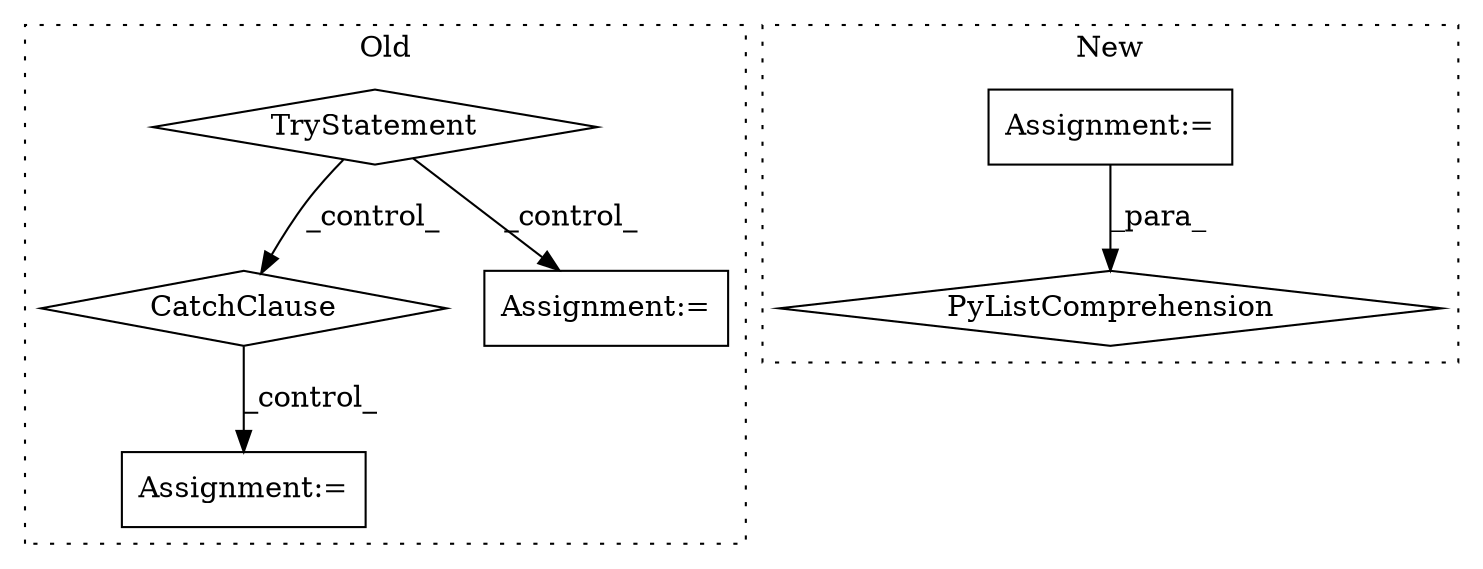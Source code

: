 digraph G {
subgraph cluster0 {
1 [label="TryStatement" a="54" s="3701" l="4" shape="diamond"];
3 [label="CatchClause" a="12" s="3902,3940" l="15,2" shape="diamond"];
5 [label="Assignment:=" a="7" s="3833" l="54" shape="box"];
6 [label="Assignment:=" a="7" s="3963" l="19" shape="box"];
label = "Old";
style="dotted";
}
subgraph cluster1 {
2 [label="PyListComprehension" a="109" s="3848" l="136" shape="diamond"];
4 [label="Assignment:=" a="7" s="3950" l="26" shape="box"];
label = "New";
style="dotted";
}
1 -> 5 [label="_control_"];
1 -> 3 [label="_control_"];
3 -> 6 [label="_control_"];
4 -> 2 [label="_para_"];
}